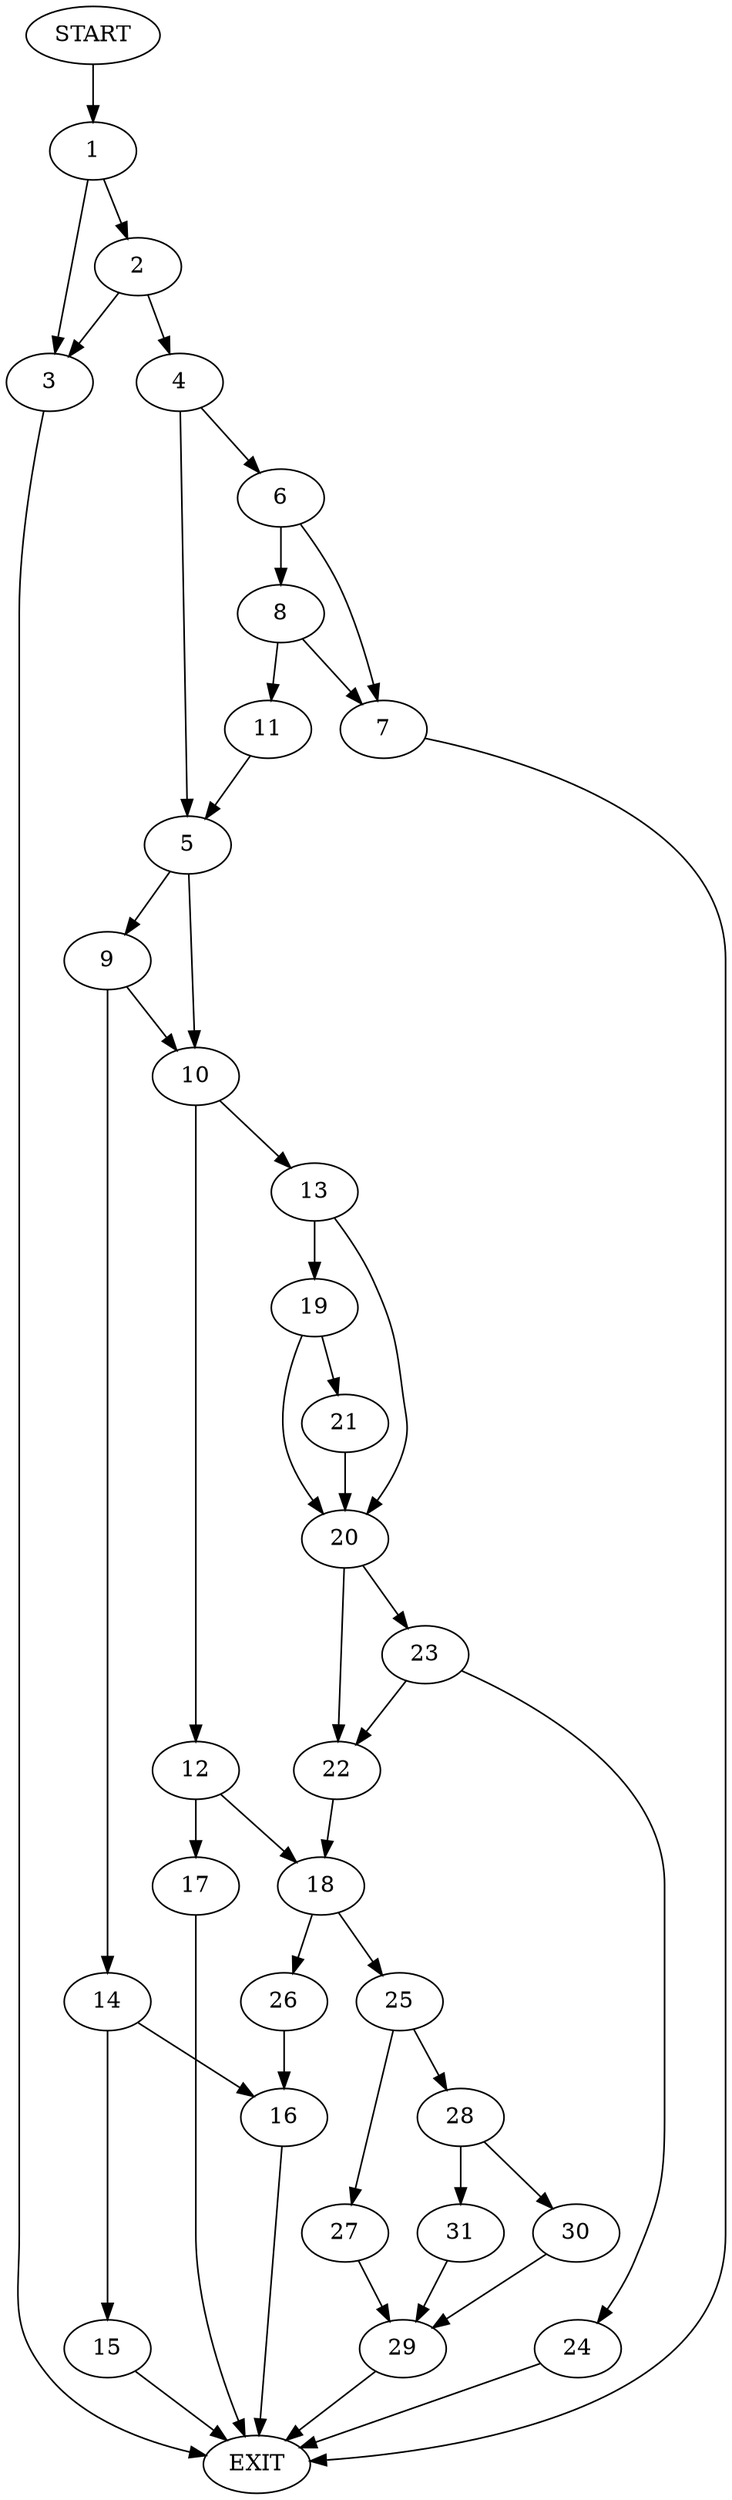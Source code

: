 digraph {
0 [label="START"]
32 [label="EXIT"]
0 -> 1
1 -> 2
1 -> 3
2 -> 3
2 -> 4
3 -> 32
4 -> 5
4 -> 6
6 -> 7
6 -> 8
5 -> 9
5 -> 10
7 -> 32
8 -> 7
8 -> 11
11 -> 5
10 -> 12
10 -> 13
9 -> 14
9 -> 10
14 -> 15
14 -> 16
12 -> 17
12 -> 18
13 -> 19
13 -> 20
19 -> 21
19 -> 20
20 -> 22
20 -> 23
21 -> 20
23 -> 24
23 -> 22
22 -> 18
24 -> 32
18 -> 25
18 -> 26
17 -> 32
26 -> 16
25 -> 27
25 -> 28
27 -> 29
28 -> 30
28 -> 31
29 -> 32
30 -> 29
31 -> 29
16 -> 32
15 -> 32
}

